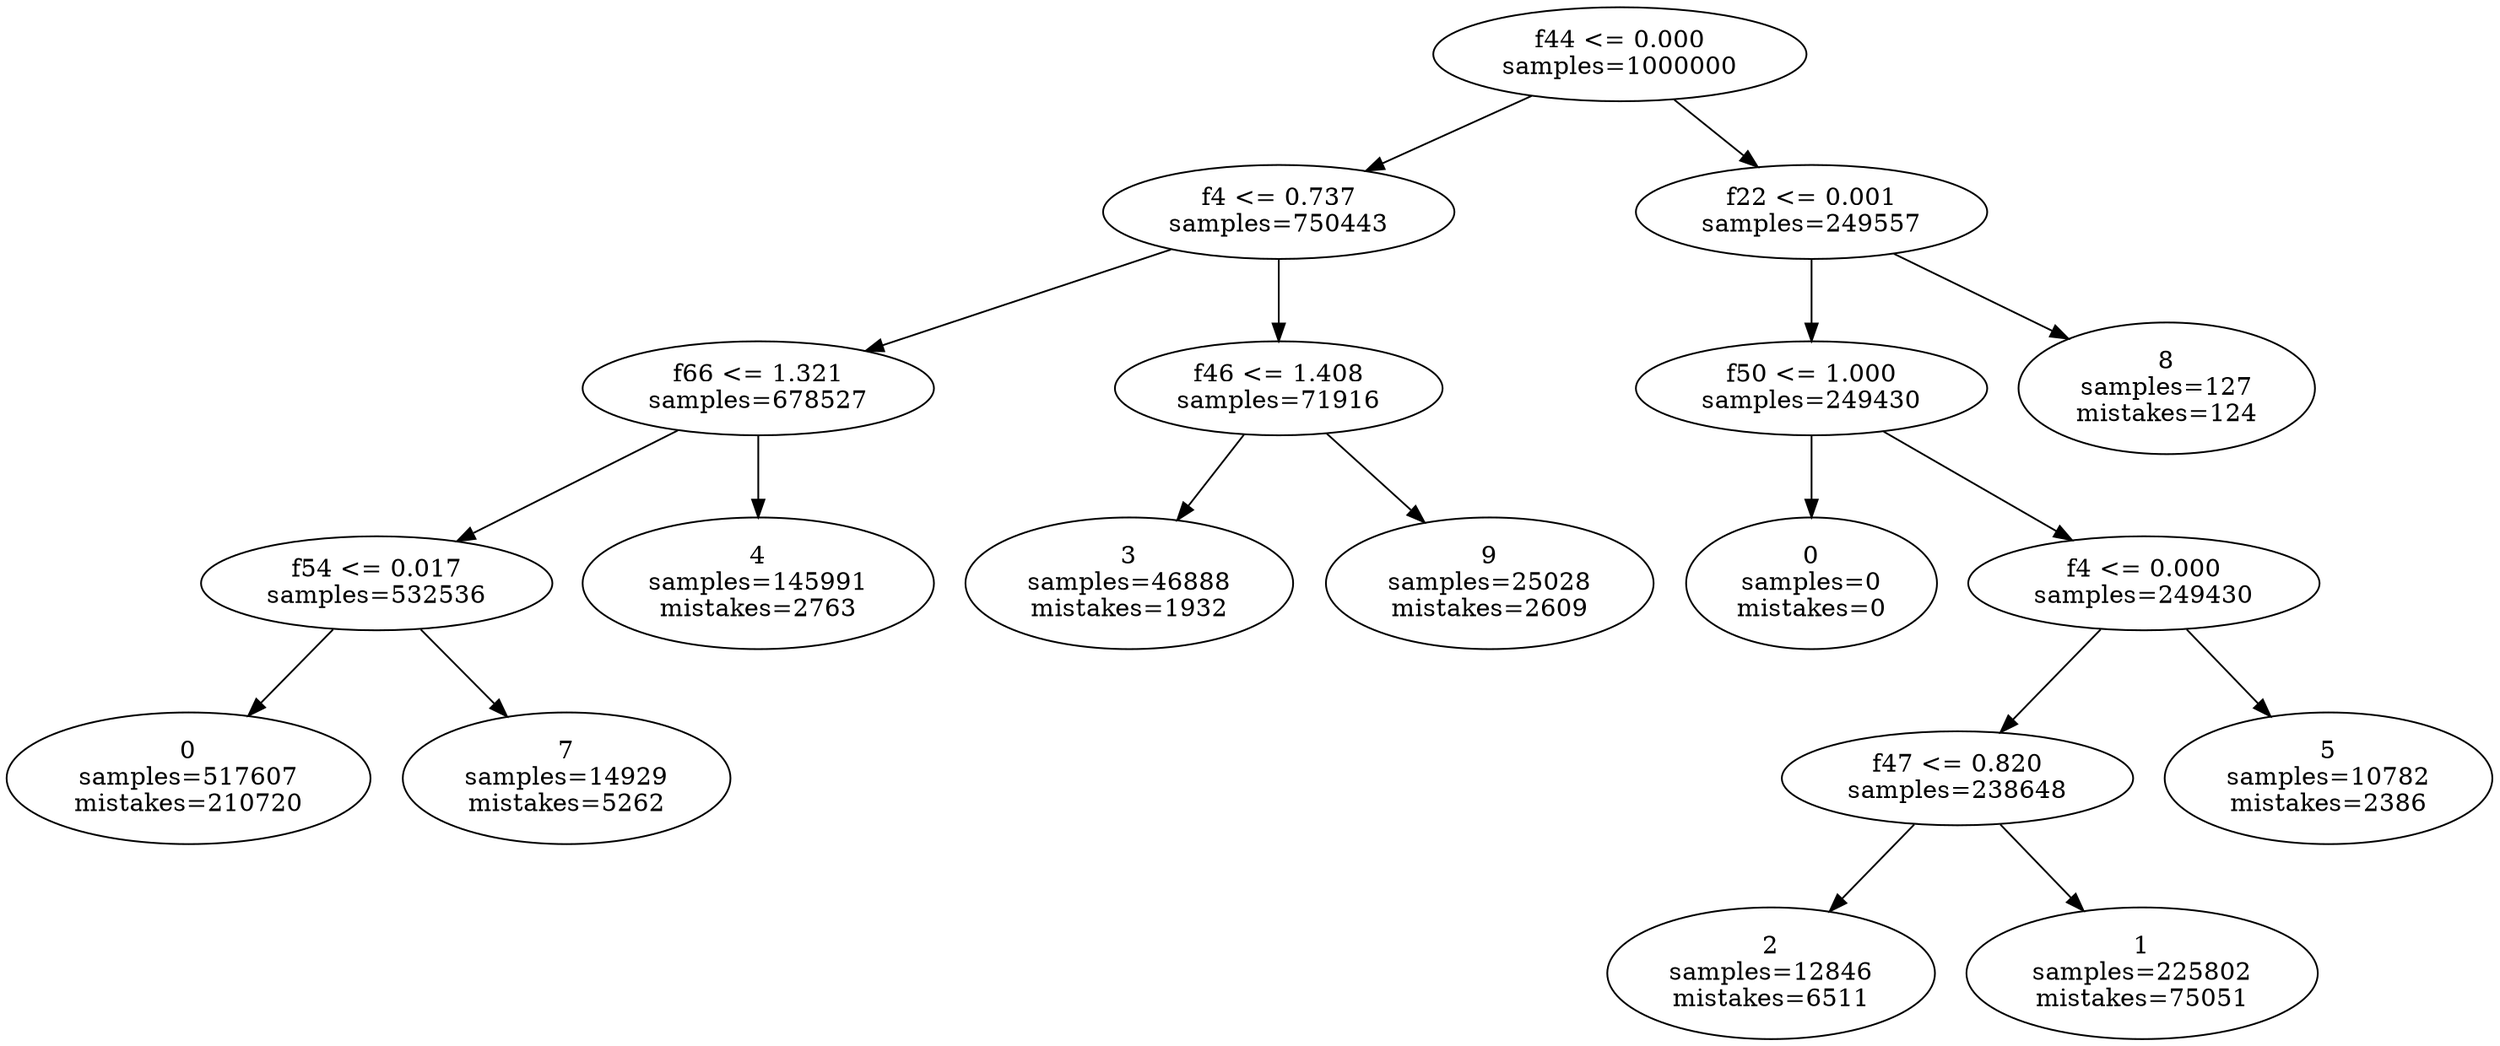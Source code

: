 digraph ClusteringTree {
n_0 [label="f44 <= 0.000
samples=\1000000"];
n_1 [label="f4 <= 0.737
samples=\750443"];
n_2 [label="f22 <= 0.001
samples=\249557"];
n_3 [label="f66 <= 1.321
samples=\678527"];
n_4 [label="f46 <= 1.408
samples=\71916"];
n_5 [label="f50 <= 1.000
samples=\249430"];
n_6 [label="8
samples=\127
mistakes=\124"];
n_7 [label="f54 <= 0.017
samples=\532536"];
n_8 [label="4
samples=\145991
mistakes=\2763"];
n_9 [label="3
samples=\46888
mistakes=\1932"];
n_10 [label="9
samples=\25028
mistakes=\2609"];
n_11 [label="0
samples=\0
mistakes=\0"];
n_12 [label="f4 <= 0.000
samples=\249430"];
n_13 [label="0
samples=\517607
mistakes=\210720"];
n_14 [label="7
samples=\14929
mistakes=\5262"];
n_15 [label="f47 <= 0.820
samples=\238648"];
n_16 [label="5
samples=\10782
mistakes=\2386"];
n_17 [label="2
samples=\12846
mistakes=\6511"];
n_18 [label="1
samples=\225802
mistakes=\75051"];
n_0 -> n_1;
n_0 -> n_2;
n_1 -> n_3;
n_1 -> n_4;
n_2 -> n_5;
n_2 -> n_6;
n_3 -> n_7;
n_3 -> n_8;
n_4 -> n_9;
n_4 -> n_10;
n_5 -> n_11;
n_5 -> n_12;
n_7 -> n_13;
n_7 -> n_14;
n_12 -> n_15;
n_12 -> n_16;
n_15 -> n_17;
n_15 -> n_18;
}
